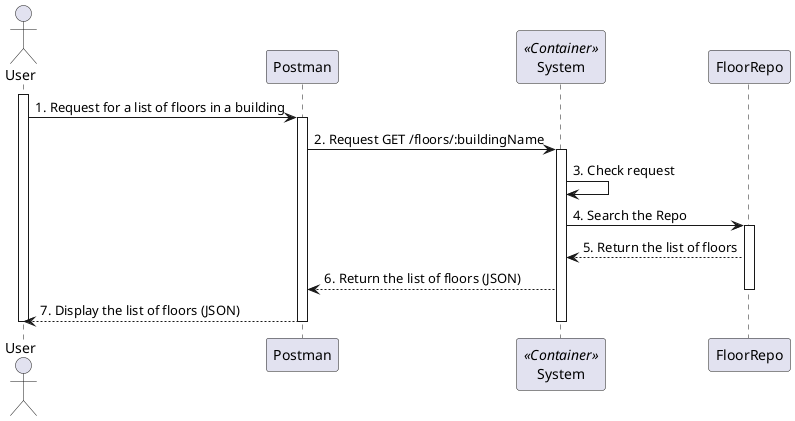 @startuml
'https://plantuml.com/skinparam

actor User
participant Postman as "Postman"
participant System as System <<Container>>
participant MongoDB as "FloorRepo"

activate User
User -> Postman: 1. Request for a list of floors in a building
activate Postman

Postman -> System: 2. Request GET /floors/:buildingName
activate System

System -> System: 3. Check request
System -> MongoDB: 4. Search the Repo
activate MongoDB

MongoDB --> System: 5. Return the list of floors

System --> Postman: 6. Return the list of floors (JSON)
deactivate MongoDB

Postman --> User: 7. Display the list of floors (JSON)
deactivate Postman
deactivate System
deactivate User

@enduml
